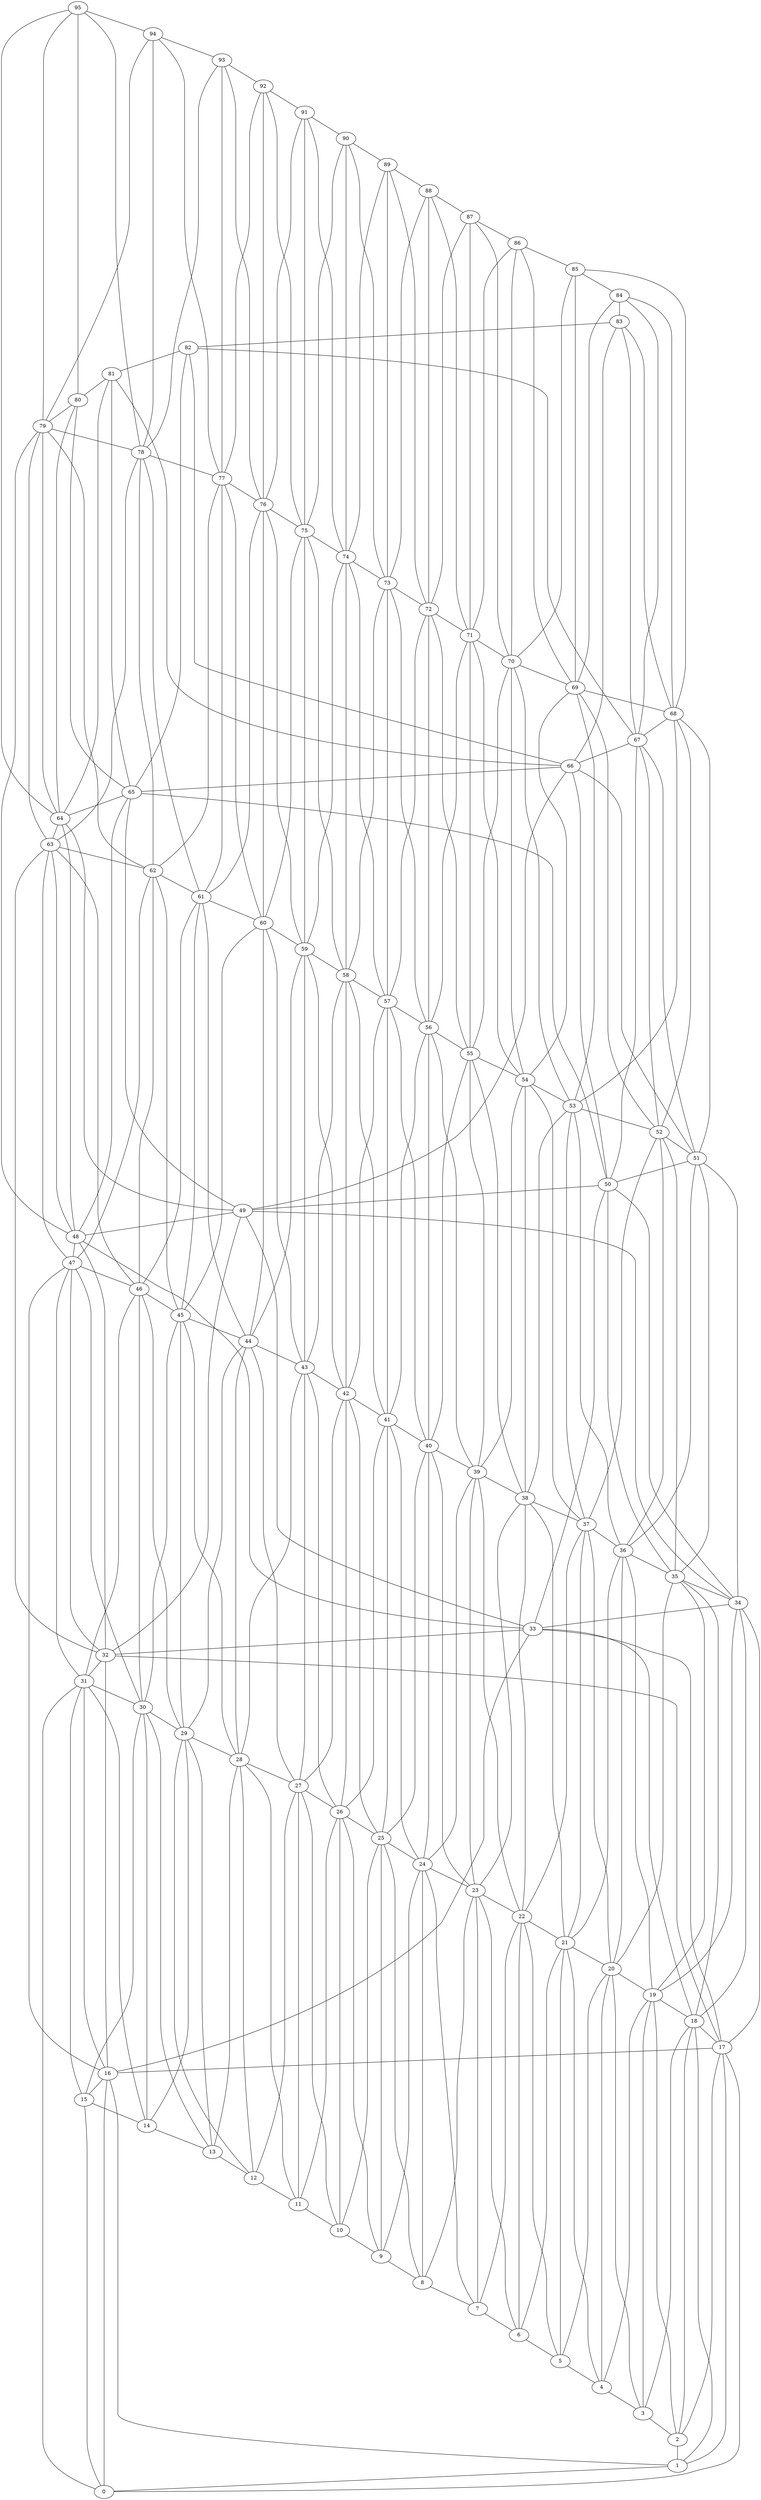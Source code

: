 graph G {
0;
1;
2;
3;
4;
5;
6;
7;
8;
9;
10;
11;
12;
13;
14;
15;
16;
17;
18;
19;
20;
21;
22;
23;
24;
25;
26;
27;
28;
29;
30;
31;
32;
33;
34;
35;
36;
37;
38;
39;
40;
41;
42;
43;
44;
45;
46;
47;
48;
49;
50;
51;
52;
53;
54;
55;
56;
57;
58;
59;
60;
61;
62;
63;
64;
65;
66;
67;
68;
69;
70;
71;
72;
73;
74;
75;
76;
77;
78;
79;
80;
81;
82;
83;
84;
85;
86;
87;
88;
89;
90;
91;
92;
93;
94;
95;
1--0 ;
2--1 ;
3--2 ;
4--3 ;
5--4 ;
6--5 ;
7--6 ;
8--7 ;
9--8 ;
10--9 ;
11--10 ;
12--11 ;
13--12 ;
14--13 ;
15--0 ;
15--14 ;
16--0 ;
16--1 ;
16--15 ;
17--0 ;
17--1 ;
17--2 ;
17--16 ;
18--1 ;
18--2 ;
18--3 ;
18--17 ;
19--2 ;
19--3 ;
19--4 ;
19--18 ;
20--3 ;
20--4 ;
20--5 ;
20--19 ;
21--4 ;
21--5 ;
21--6 ;
21--20 ;
22--5 ;
22--6 ;
22--7 ;
22--21 ;
23--6 ;
23--7 ;
23--8 ;
23--22 ;
24--7 ;
24--8 ;
24--9 ;
24--23 ;
25--8 ;
25--9 ;
25--10 ;
25--24 ;
26--9 ;
26--10 ;
26--11 ;
26--25 ;
27--10 ;
27--11 ;
27--12 ;
27--26 ;
28--11 ;
28--12 ;
28--13 ;
28--27 ;
29--12 ;
29--13 ;
29--14 ;
29--28 ;
30--13 ;
30--14 ;
30--15 ;
30--29 ;
31--0 ;
31--14 ;
31--15 ;
31--16 ;
31--30 ;
32--16 ;
32--17 ;
32--31 ;
33--16 ;
33--17 ;
33--18 ;
33--32 ;
34--17 ;
34--18 ;
34--19 ;
34--33 ;
35--18 ;
35--19 ;
35--20 ;
35--34 ;
36--19 ;
36--20 ;
36--21 ;
36--35 ;
37--20 ;
37--21 ;
37--22 ;
37--36 ;
38--21 ;
38--22 ;
38--23 ;
38--37 ;
39--22 ;
39--23 ;
39--24 ;
39--38 ;
40--23 ;
40--24 ;
40--25 ;
40--39 ;
41--24 ;
41--25 ;
41--26 ;
41--40 ;
42--25 ;
42--26 ;
42--27 ;
42--41 ;
43--26 ;
43--27 ;
43--28 ;
43--42 ;
44--27 ;
44--28 ;
44--29 ;
44--43 ;
45--28 ;
45--29 ;
45--30 ;
45--44 ;
46--29 ;
46--30 ;
46--31 ;
46--45 ;
47--16 ;
47--30 ;
47--31 ;
47--32 ;
47--46 ;
48--32 ;
48--33 ;
48--47 ;
49--32 ;
49--33 ;
49--34 ;
49--48 ;
50--33 ;
50--34 ;
50--35 ;
50--49 ;
51--34 ;
51--35 ;
51--36 ;
51--50 ;
52--35 ;
52--36 ;
52--37 ;
52--51 ;
53--36 ;
53--37 ;
53--38 ;
53--52 ;
54--37 ;
54--38 ;
54--39 ;
54--53 ;
55--38 ;
55--39 ;
55--40 ;
55--54 ;
56--39 ;
56--40 ;
56--41 ;
56--55 ;
57--40 ;
57--41 ;
57--42 ;
57--56 ;
58--41 ;
58--42 ;
58--43 ;
58--57 ;
59--42 ;
59--43 ;
59--44 ;
59--58 ;
60--43 ;
60--44 ;
60--45 ;
60--59 ;
61--44 ;
61--45 ;
61--46 ;
61--60 ;
62--45 ;
62--46 ;
62--47 ;
62--61 ;
63--32 ;
63--46 ;
63--47 ;
63--48 ;
63--62 ;
64--48 ;
64--49 ;
64--63 ;
65--48 ;
65--49 ;
65--50 ;
65--64 ;
66--49 ;
66--50 ;
66--51 ;
66--65 ;
67--50 ;
67--51 ;
67--52 ;
67--66 ;
68--51 ;
68--52 ;
68--53 ;
68--67 ;
69--52 ;
69--53 ;
69--54 ;
69--68 ;
70--53 ;
70--54 ;
70--55 ;
70--69 ;
71--54 ;
71--55 ;
71--56 ;
71--70 ;
72--55 ;
72--56 ;
72--57 ;
72--71 ;
73--56 ;
73--57 ;
73--58 ;
73--72 ;
74--57 ;
74--58 ;
74--59 ;
74--73 ;
75--58 ;
75--59 ;
75--60 ;
75--74 ;
76--59 ;
76--60 ;
76--61 ;
76--75 ;
77--60 ;
77--61 ;
77--62 ;
77--76 ;
78--61 ;
78--62 ;
78--63 ;
78--77 ;
79--48 ;
79--62 ;
79--63 ;
79--64 ;
79--78 ;
80--64 ;
80--65 ;
80--79 ;
81--64 ;
81--65 ;
81--66 ;
81--80 ;
82--65 ;
82--66 ;
82--67 ;
82--81 ;
83--66 ;
83--67 ;
83--68 ;
83--82 ;
84--67 ;
84--68 ;
84--69 ;
84--83 ;
85--68 ;
85--69 ;
85--70 ;
85--84 ;
86--69 ;
86--70 ;
86--71 ;
86--85 ;
87--70 ;
87--71 ;
87--72 ;
87--86 ;
88--71 ;
88--72 ;
88--73 ;
88--87 ;
89--72 ;
89--73 ;
89--74 ;
89--88 ;
90--73 ;
90--74 ;
90--75 ;
90--89 ;
91--74 ;
91--75 ;
91--76 ;
91--90 ;
92--75 ;
92--76 ;
92--77 ;
92--91 ;
93--76 ;
93--77 ;
93--78 ;
93--92 ;
94--77 ;
94--78 ;
94--79 ;
94--93 ;
95--64 ;
95--78 ;
95--79 ;
95--80 ;
95--94 ;
}
